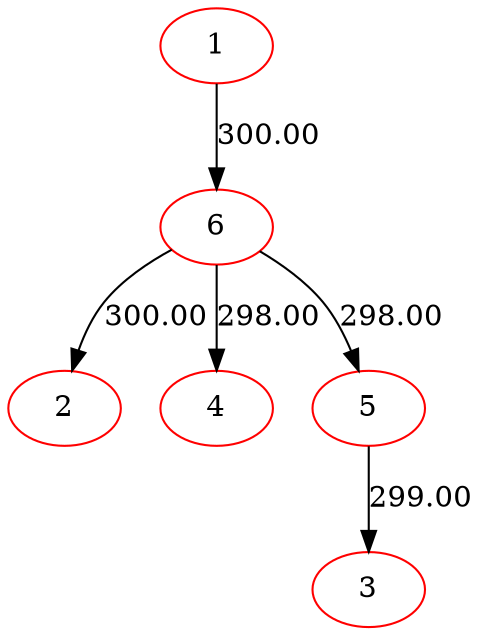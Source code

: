 digraph {
1[color=red]
2[color=red]
3[color=red]
4[color=red]
5[color=red]
6[color=red]
1->6[label=300.00]
5->3[label=299.00]
6->2[label=300.00]
6->4[label=298.00]
6->5[label=298.00]
}